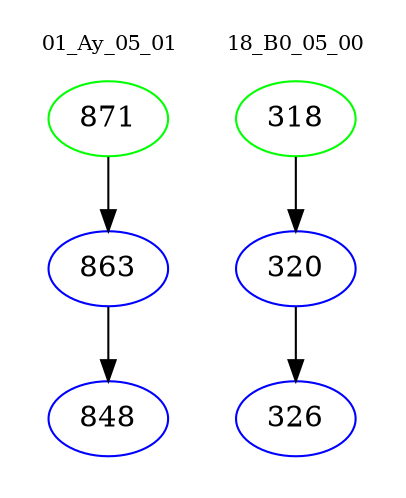 digraph{
subgraph cluster_0 {
color = white
label = "01_Ay_05_01";
fontsize=10;
T0_871 [label="871", color="green"]
T0_871 -> T0_863 [color="black"]
T0_863 [label="863", color="blue"]
T0_863 -> T0_848 [color="black"]
T0_848 [label="848", color="blue"]
}
subgraph cluster_1 {
color = white
label = "18_B0_05_00";
fontsize=10;
T1_318 [label="318", color="green"]
T1_318 -> T1_320 [color="black"]
T1_320 [label="320", color="blue"]
T1_320 -> T1_326 [color="black"]
T1_326 [label="326", color="blue"]
}
}
